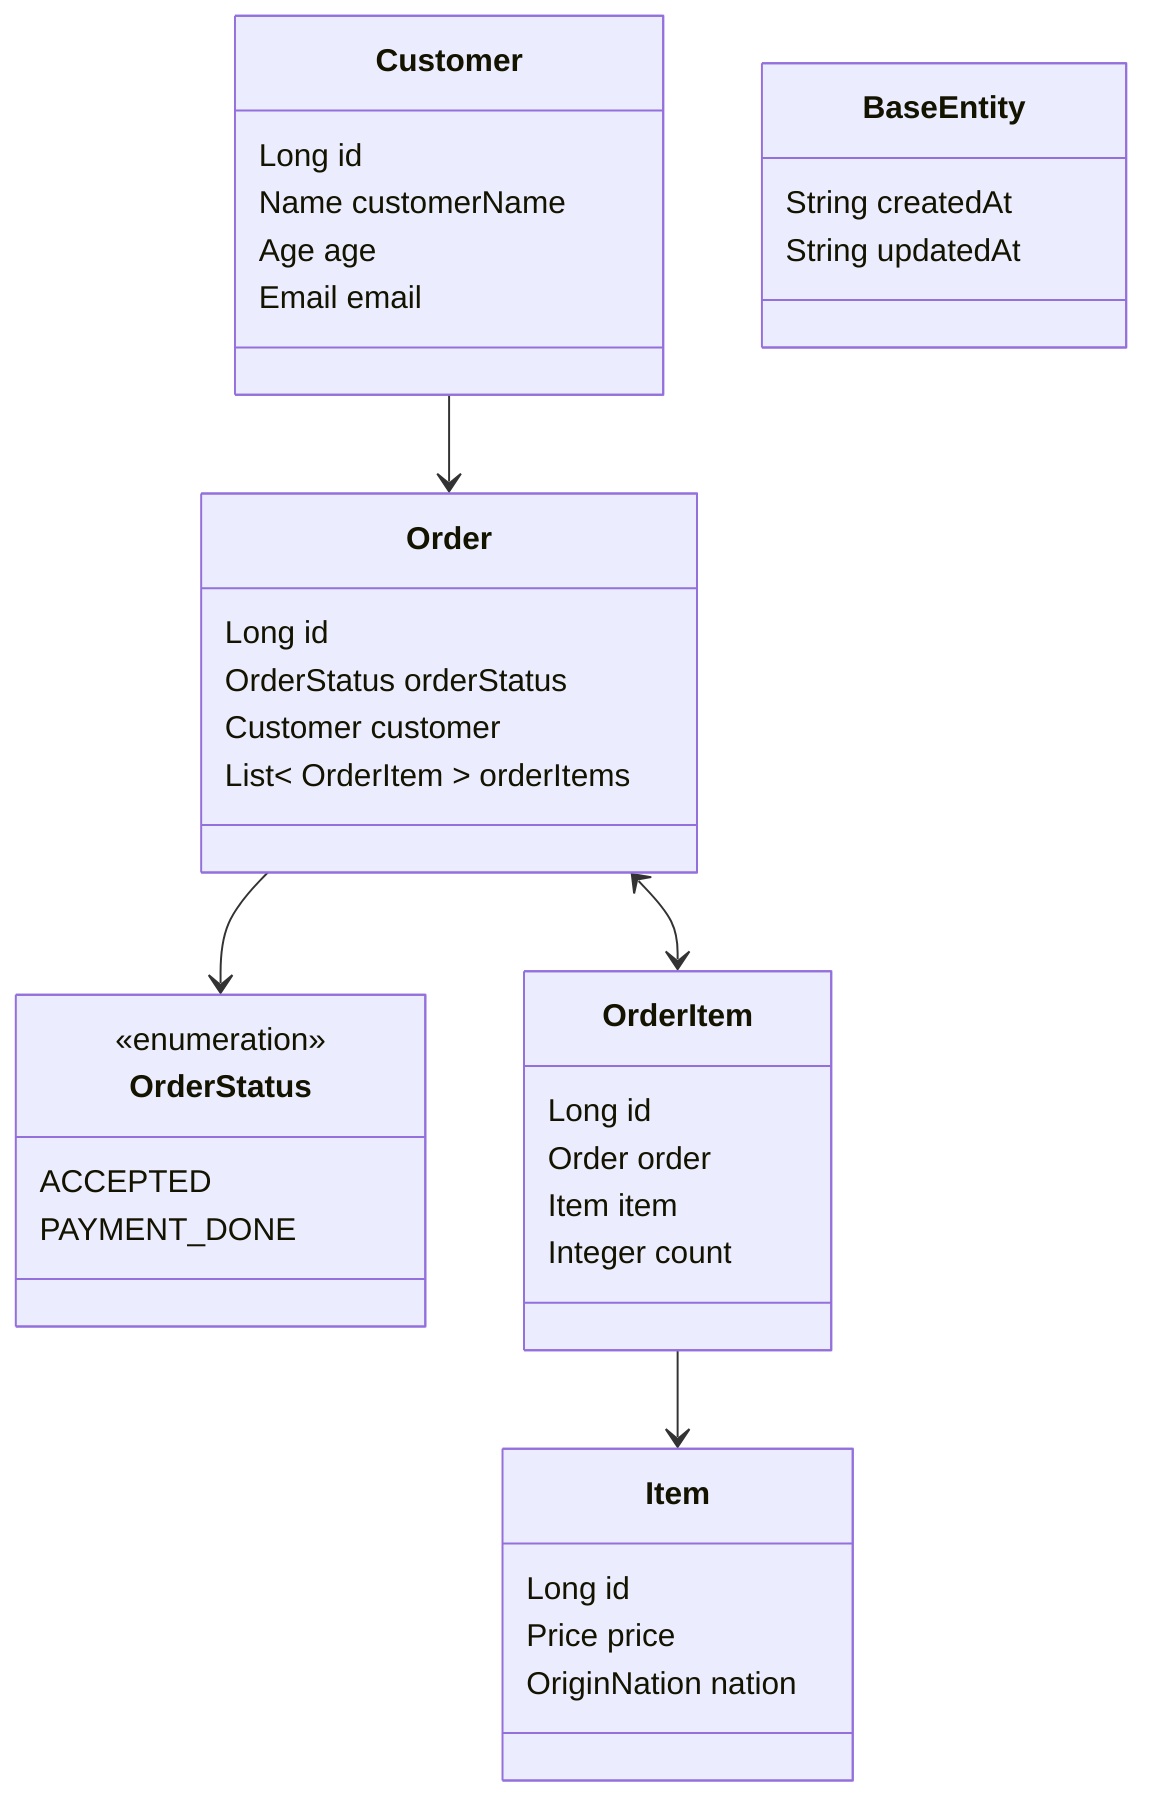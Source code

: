 classDiagram
%%    Order : OrderItem = 일대다
%%    OrderItem : Item = 일대다//다대일ㄹㅣ
%%    Customer : Order = 일대다
%%    Order - OrderItem - Item

    class Customer {
        Long id
        Name customerName
        Age age
        Email email
    }
    Customer --> Order

    class Order {
        Long id
        OrderStatus orderStatus
        Customer customer
        List< OrderItem > orderItems
    }

    class OrderStatus {
        <<enumeration>>
        ACCEPTED
        PAYMENT_DONE
    }
    Order --> OrderStatus

    class OrderItem {
        Long id
        Order order
        Item item
        Integer count
    }
    Order <--> OrderItem

    class Item {
        Long id
        Price price
        OriginNation nation
    }
    OrderItem --> Item

    class BaseEntity {
        String createdAt
        String updatedAt
    }